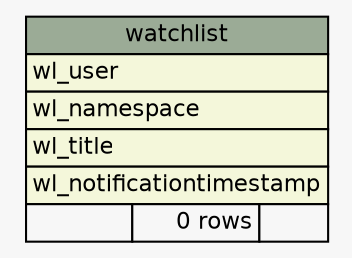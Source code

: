 // dot 2.38.0 on Linux 3.14.35-28.38.amzn1.x86_64
// SchemaSpy rev Unknown
digraph "watchlist" {
  graph [
    rankdir="RL"
    bgcolor="#f7f7f7"
    nodesep="0.18"
    ranksep="0.46"
    fontname="Helvetica"
    fontsize="11"
  ];
  node [
    fontname="Helvetica"
    fontsize="11"
    shape="plaintext"
  ];
  edge [
    arrowsize="0.8"
  ];
  "watchlist" [
    label=<
    <TABLE BORDER="0" CELLBORDER="1" CELLSPACING="0" BGCOLOR="#ffffff">
      <TR><TD COLSPAN="3" BGCOLOR="#9bab96" ALIGN="CENTER">watchlist</TD></TR>
      <TR><TD PORT="wl_user" COLSPAN="3" BGCOLOR="#f4f7da" ALIGN="LEFT">wl_user</TD></TR>
      <TR><TD PORT="wl_namespace" COLSPAN="3" BGCOLOR="#f4f7da" ALIGN="LEFT">wl_namespace</TD></TR>
      <TR><TD PORT="wl_title" COLSPAN="3" BGCOLOR="#f4f7da" ALIGN="LEFT">wl_title</TD></TR>
      <TR><TD PORT="wl_notificationtimestamp" COLSPAN="3" BGCOLOR="#f4f7da" ALIGN="LEFT">wl_notificationtimestamp</TD></TR>
      <TR><TD ALIGN="LEFT" BGCOLOR="#f7f7f7">  </TD><TD ALIGN="RIGHT" BGCOLOR="#f7f7f7">0 rows</TD><TD ALIGN="RIGHT" BGCOLOR="#f7f7f7">  </TD></TR>
    </TABLE>>
    URL="tables/watchlist.html"
    tooltip="watchlist"
  ];
}
